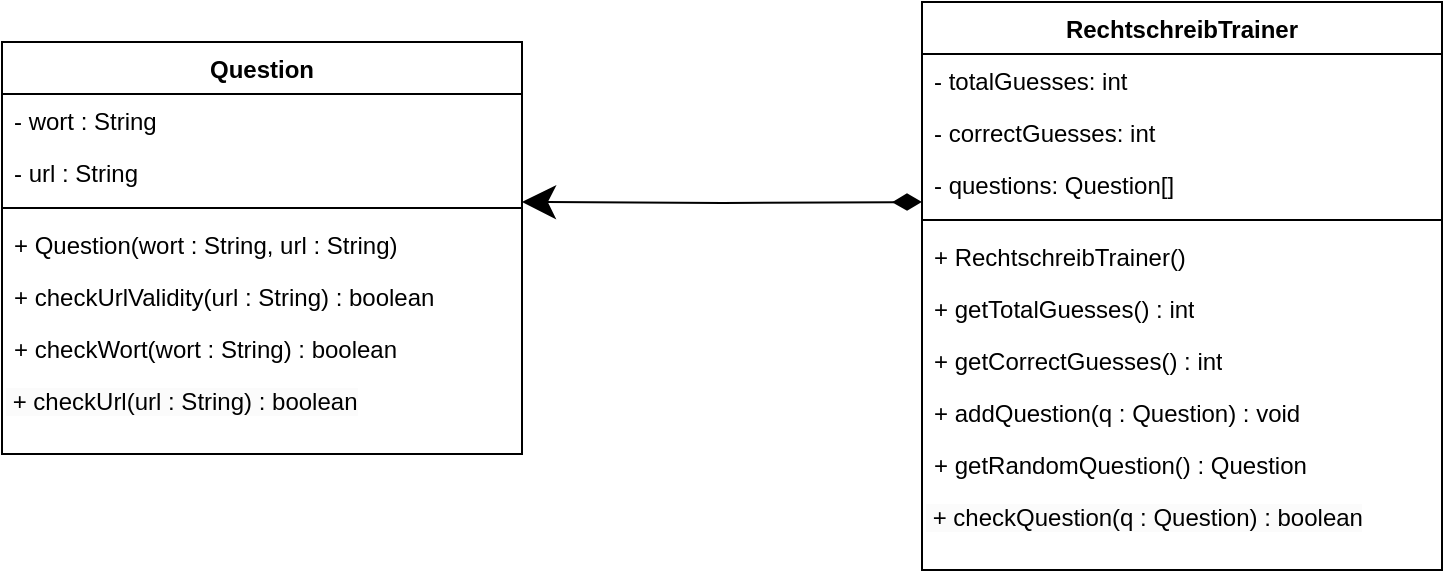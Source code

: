 <mxfile version="24.8.3">
  <diagram name="Page-1" id="Wv7z0jOXY4AHrHASjqtF">
    <mxGraphModel dx="458" dy="257" grid="1" gridSize="10" guides="1" tooltips="1" connect="1" arrows="1" fold="1" page="1" pageScale="1" pageWidth="850" pageHeight="1100" math="0" shadow="0">
      <root>
        <mxCell id="0" />
        <mxCell id="1" parent="0" />
        <mxCell id="CK-Bx5nssYBj-pWoCNUZ-1" value="Question" style="swimlane;fontStyle=1;align=center;verticalAlign=top;childLayout=stackLayout;horizontal=1;startSize=26;horizontalStack=0;resizeParent=1;resizeParentMax=0;resizeLast=0;collapsible=1;marginBottom=0;whiteSpace=wrap;html=1;" vertex="1" parent="1">
          <mxGeometry x="50" y="170" width="260" height="206" as="geometry" />
        </mxCell>
        <mxCell id="CK-Bx5nssYBj-pWoCNUZ-2" value="- wort : String" style="text;strokeColor=none;fillColor=none;align=left;verticalAlign=top;spacingLeft=4;spacingRight=4;overflow=hidden;rotatable=0;points=[[0,0.5],[1,0.5]];portConstraint=eastwest;whiteSpace=wrap;html=1;" vertex="1" parent="CK-Bx5nssYBj-pWoCNUZ-1">
          <mxGeometry y="26" width="260" height="26" as="geometry" />
        </mxCell>
        <mxCell id="CK-Bx5nssYBj-pWoCNUZ-6" value="- url : String" style="text;strokeColor=none;fillColor=none;align=left;verticalAlign=top;spacingLeft=4;spacingRight=4;overflow=hidden;rotatable=0;points=[[0,0.5],[1,0.5]];portConstraint=eastwest;whiteSpace=wrap;html=1;" vertex="1" parent="CK-Bx5nssYBj-pWoCNUZ-1">
          <mxGeometry y="52" width="260" height="26" as="geometry" />
        </mxCell>
        <mxCell id="CK-Bx5nssYBj-pWoCNUZ-3" value="" style="line;strokeWidth=1;fillColor=none;align=left;verticalAlign=middle;spacingTop=-1;spacingLeft=3;spacingRight=3;rotatable=0;labelPosition=right;points=[];portConstraint=eastwest;strokeColor=inherit;" vertex="1" parent="CK-Bx5nssYBj-pWoCNUZ-1">
          <mxGeometry y="78" width="260" height="10" as="geometry" />
        </mxCell>
        <mxCell id="CK-Bx5nssYBj-pWoCNUZ-4" value="+ Question(wort : String, url : String)" style="text;strokeColor=none;fillColor=none;align=left;verticalAlign=top;spacingLeft=4;spacingRight=4;overflow=hidden;rotatable=0;points=[[0,0.5],[1,0.5]];portConstraint=eastwest;whiteSpace=wrap;html=1;" vertex="1" parent="CK-Bx5nssYBj-pWoCNUZ-1">
          <mxGeometry y="88" width="260" height="26" as="geometry" />
        </mxCell>
        <mxCell id="CK-Bx5nssYBj-pWoCNUZ-7" value="+ checkUrlValidity(url : String) : boolean" style="text;strokeColor=none;fillColor=none;align=left;verticalAlign=top;spacingLeft=4;spacingRight=4;overflow=hidden;rotatable=0;points=[[0,0.5],[1,0.5]];portConstraint=eastwest;whiteSpace=wrap;html=1;" vertex="1" parent="CK-Bx5nssYBj-pWoCNUZ-1">
          <mxGeometry y="114" width="260" height="26" as="geometry" />
        </mxCell>
        <mxCell id="CK-Bx5nssYBj-pWoCNUZ-8" value="+ checkWort(wort : String) : boolean" style="text;strokeColor=none;fillColor=none;align=left;verticalAlign=top;spacingLeft=4;spacingRight=4;overflow=hidden;rotatable=0;points=[[0,0.5],[1,0.5]];portConstraint=eastwest;whiteSpace=wrap;html=1;" vertex="1" parent="CK-Bx5nssYBj-pWoCNUZ-1">
          <mxGeometry y="140" width="260" height="26" as="geometry" />
        </mxCell>
        <mxCell id="CK-Bx5nssYBj-pWoCNUZ-9" value="&lt;span style=&quot;color: rgb(0, 0, 0); font-family: Helvetica; font-size: 12px; font-style: normal; font-variant-ligatures: normal; font-variant-caps: normal; font-weight: 400; letter-spacing: normal; orphans: 2; text-align: left; text-indent: 0px; text-transform: none; widows: 2; word-spacing: 0px; -webkit-text-stroke-width: 0px; white-space: normal; background-color: rgb(251, 251, 251); text-decoration-thickness: initial; text-decoration-style: initial; text-decoration-color: initial; display: inline !important; float: none;&quot;&gt;&amp;nbsp;+ checkUrl(url : String) : boolean&lt;/span&gt;" style="text;whiteSpace=wrap;html=1;" vertex="1" parent="CK-Bx5nssYBj-pWoCNUZ-1">
          <mxGeometry y="166" width="260" height="40" as="geometry" />
        </mxCell>
        <mxCell id="CK-Bx5nssYBj-pWoCNUZ-15" value="RechtschreibTrainer" style="swimlane;fontStyle=1;align=center;verticalAlign=top;childLayout=stackLayout;horizontal=1;startSize=26;horizontalStack=0;resizeParent=1;resizeParentMax=0;resizeLast=0;collapsible=1;marginBottom=0;whiteSpace=wrap;html=1;" vertex="1" parent="1">
          <mxGeometry x="510" y="150" width="260" height="284" as="geometry" />
        </mxCell>
        <mxCell id="CK-Bx5nssYBj-pWoCNUZ-16" value="- totalGuesses: int" style="text;strokeColor=none;fillColor=none;align=left;verticalAlign=top;spacingLeft=4;spacingRight=4;overflow=hidden;rotatable=0;points=[[0,0.5],[1,0.5]];portConstraint=eastwest;whiteSpace=wrap;html=1;" vertex="1" parent="CK-Bx5nssYBj-pWoCNUZ-15">
          <mxGeometry y="26" width="260" height="26" as="geometry" />
        </mxCell>
        <mxCell id="CK-Bx5nssYBj-pWoCNUZ-17" value="- correctGuesses: int" style="text;strokeColor=none;fillColor=none;align=left;verticalAlign=top;spacingLeft=4;spacingRight=4;overflow=hidden;rotatable=0;points=[[0,0.5],[1,0.5]];portConstraint=eastwest;whiteSpace=wrap;html=1;" vertex="1" parent="CK-Bx5nssYBj-pWoCNUZ-15">
          <mxGeometry y="52" width="260" height="26" as="geometry" />
        </mxCell>
        <mxCell id="CK-Bx5nssYBj-pWoCNUZ-23" value="- questions: Question[]" style="text;strokeColor=none;fillColor=none;align=left;verticalAlign=top;spacingLeft=4;spacingRight=4;overflow=hidden;rotatable=0;points=[[0,0.5],[1,0.5]];portConstraint=eastwest;whiteSpace=wrap;html=1;" vertex="1" parent="CK-Bx5nssYBj-pWoCNUZ-15">
          <mxGeometry y="78" width="260" height="26" as="geometry" />
        </mxCell>
        <mxCell id="CK-Bx5nssYBj-pWoCNUZ-18" value="" style="line;strokeWidth=1;fillColor=none;align=left;verticalAlign=middle;spacingTop=-1;spacingLeft=3;spacingRight=3;rotatable=0;labelPosition=right;points=[];portConstraint=eastwest;strokeColor=inherit;" vertex="1" parent="CK-Bx5nssYBj-pWoCNUZ-15">
          <mxGeometry y="104" width="260" height="10" as="geometry" />
        </mxCell>
        <mxCell id="CK-Bx5nssYBj-pWoCNUZ-19" value="+ RechtschreibTrainer()" style="text;strokeColor=none;fillColor=none;align=left;verticalAlign=top;spacingLeft=4;spacingRight=4;overflow=hidden;rotatable=0;points=[[0,0.5],[1,0.5]];portConstraint=eastwest;whiteSpace=wrap;html=1;" vertex="1" parent="CK-Bx5nssYBj-pWoCNUZ-15">
          <mxGeometry y="114" width="260" height="26" as="geometry" />
        </mxCell>
        <mxCell id="CK-Bx5nssYBj-pWoCNUZ-26" value="+ getTotalGuesses() : int" style="text;strokeColor=none;fillColor=none;align=left;verticalAlign=top;spacingLeft=4;spacingRight=4;overflow=hidden;rotatable=0;points=[[0,0.5],[1,0.5]];portConstraint=eastwest;whiteSpace=wrap;html=1;" vertex="1" parent="CK-Bx5nssYBj-pWoCNUZ-15">
          <mxGeometry y="140" width="260" height="26" as="geometry" />
        </mxCell>
        <mxCell id="CK-Bx5nssYBj-pWoCNUZ-27" value="+ getCorrectGuesses() : int" style="text;strokeColor=none;fillColor=none;align=left;verticalAlign=top;spacingLeft=4;spacingRight=4;overflow=hidden;rotatable=0;points=[[0,0.5],[1,0.5]];portConstraint=eastwest;whiteSpace=wrap;html=1;" vertex="1" parent="CK-Bx5nssYBj-pWoCNUZ-15">
          <mxGeometry y="166" width="260" height="26" as="geometry" />
        </mxCell>
        <mxCell id="CK-Bx5nssYBj-pWoCNUZ-20" value="+ addQuestion(q : Question) : void" style="text;strokeColor=none;fillColor=none;align=left;verticalAlign=top;spacingLeft=4;spacingRight=4;overflow=hidden;rotatable=0;points=[[0,0.5],[1,0.5]];portConstraint=eastwest;whiteSpace=wrap;html=1;" vertex="1" parent="CK-Bx5nssYBj-pWoCNUZ-15">
          <mxGeometry y="192" width="260" height="26" as="geometry" />
        </mxCell>
        <mxCell id="CK-Bx5nssYBj-pWoCNUZ-21" value="+ getRandomQuestion() : Question" style="text;strokeColor=none;fillColor=none;align=left;verticalAlign=top;spacingLeft=4;spacingRight=4;overflow=hidden;rotatable=0;points=[[0,0.5],[1,0.5]];portConstraint=eastwest;whiteSpace=wrap;html=1;" vertex="1" parent="CK-Bx5nssYBj-pWoCNUZ-15">
          <mxGeometry y="218" width="260" height="26" as="geometry" />
        </mxCell>
        <mxCell id="CK-Bx5nssYBj-pWoCNUZ-22" value="&lt;span style=&quot;color: rgb(0, 0, 0); font-family: Helvetica; font-size: 12px; font-style: normal; font-variant-ligatures: normal; font-variant-caps: normal; font-weight: 400; letter-spacing: normal; orphans: 2; text-align: left; text-indent: 0px; text-transform: none; widows: 2; word-spacing: 0px; -webkit-text-stroke-width: 0px; white-space: normal; background-color: rgb(251, 251, 251); text-decoration-thickness: initial; text-decoration-style: initial; text-decoration-color: initial; display: inline !important; float: none;&quot;&gt;&amp;nbsp;+ checkQuestion(q : Question) : boolean&lt;/span&gt;" style="text;whiteSpace=wrap;html=1;" vertex="1" parent="CK-Bx5nssYBj-pWoCNUZ-15">
          <mxGeometry y="244" width="260" height="40" as="geometry" />
        </mxCell>
        <mxCell id="CK-Bx5nssYBj-pWoCNUZ-31" value="" style="endArrow=diamondThin;html=1;endSize=12;startArrow=classic;startSize=14;startFill=1;edgeStyle=orthogonalEdgeStyle;align=left;verticalAlign=bottom;rounded=0;entryX=0;entryY=0.846;entryDx=0;entryDy=0;entryPerimeter=0;endFill=1;" edge="1" parent="1" target="CK-Bx5nssYBj-pWoCNUZ-23">
          <mxGeometry x="-1" y="3" relative="1" as="geometry">
            <mxPoint x="310" y="250" as="sourcePoint" />
            <mxPoint x="470" y="250" as="targetPoint" />
          </mxGeometry>
        </mxCell>
      </root>
    </mxGraphModel>
  </diagram>
</mxfile>
